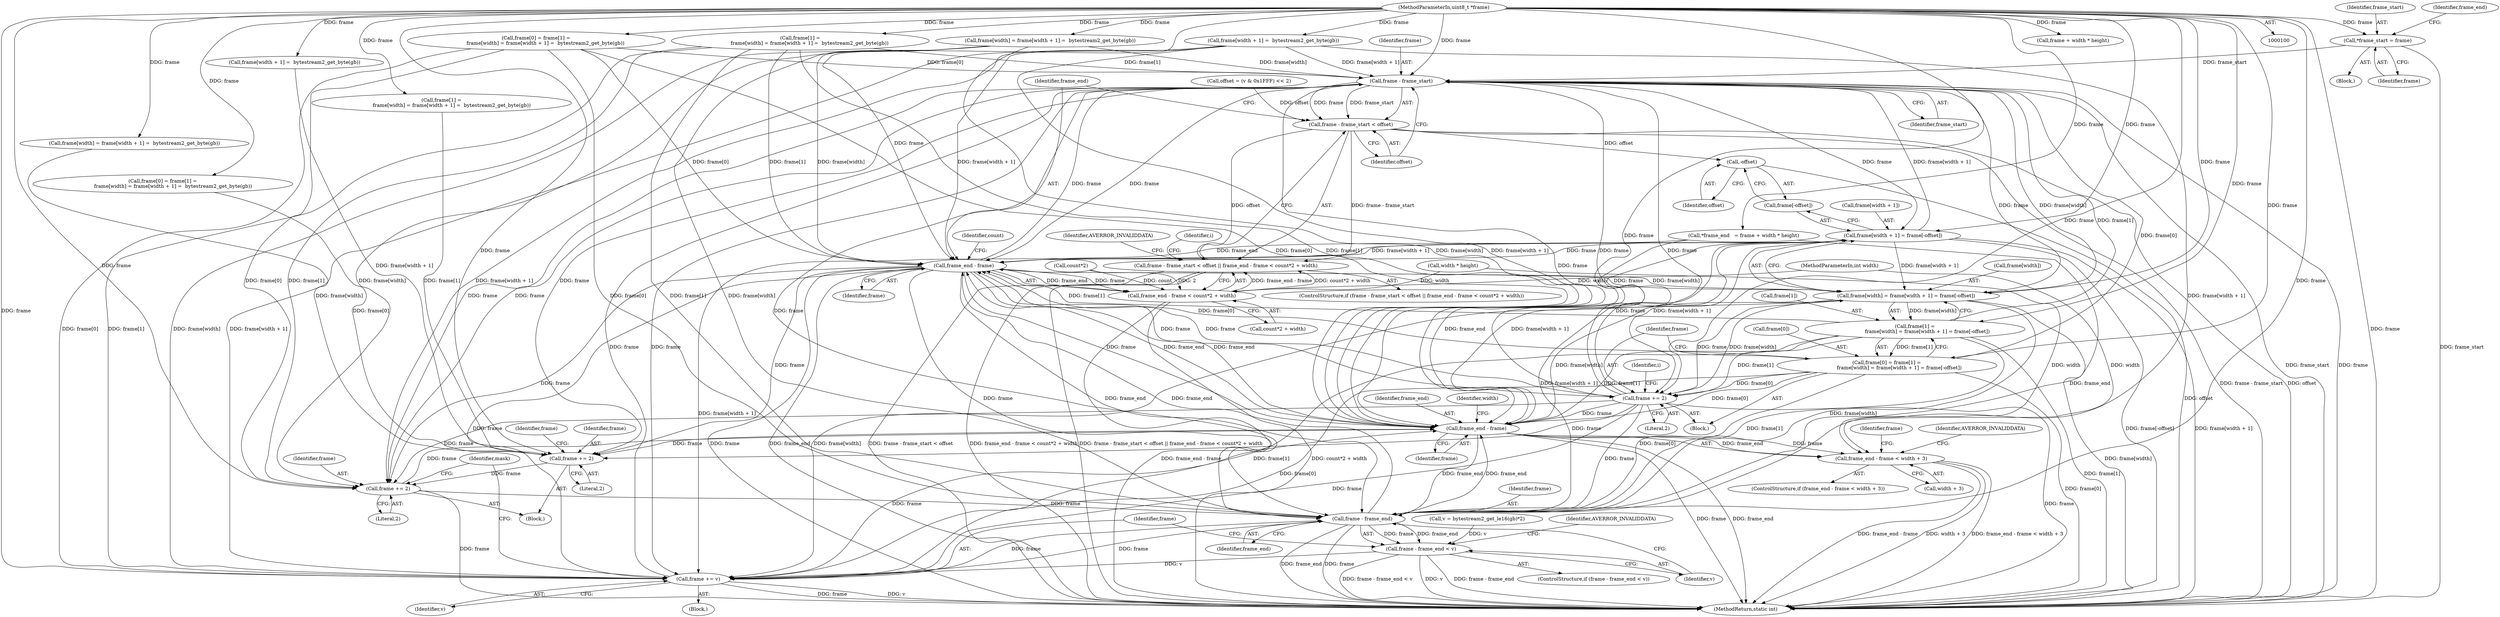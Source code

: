 digraph "1_FFmpeg_f52fbf4f3ed02a7d872d8a102006f29b4421f360@pointer" {
"1000107" [label="(Call,*frame_start = frame)"];
"1000102" [label="(MethodParameterIn,uint8_t *frame)"];
"1000186" [label="(Call,frame - frame_start)"];
"1000185" [label="(Call,frame - frame_start < offset)"];
"1000184" [label="(Call,frame - frame_start < offset || frame_end - frame < count*2 + width)"];
"1000231" [label="(Call,-offset)"];
"1000191" [label="(Call,frame_end - frame)"];
"1000190" [label="(Call,frame_end - frame < count*2 + width)"];
"1000219" [label="(Call,frame[width] = frame[width + 1] = frame[-offset])"];
"1000215" [label="(Call,frame[1] =\n                frame[width] = frame[width + 1] = frame[-offset])"];
"1000211" [label="(Call,frame[0] = frame[1] =\n                frame[width] = frame[width + 1] = frame[-offset])"];
"1000233" [label="(Call,frame += 2)"];
"1000223" [label="(Call,frame[width + 1] = frame[-offset])"];
"1000252" [label="(Call,frame - frame_end)"];
"1000251" [label="(Call,frame - frame_end < v)"];
"1000258" [label="(Call,frame += v)"];
"1000265" [label="(Call,frame_end - frame)"];
"1000264" [label="(Call,frame_end - frame < width + 3)"];
"1000293" [label="(Call,frame += 2)"];
"1000316" [label="(Call,frame += 2)"];
"1000285" [label="(Call,frame[width + 1] =  bytestream2_get_byte(gb))"];
"1000108" [label="(Identifier,frame_start)"];
"1000324" [label="(MethodReturn,static int)"];
"1000268" [label="(Call,width + 3)"];
"1000189" [label="(Identifier,offset)"];
"1000265" [label="(Call,frame_end - frame)"];
"1000184" [label="(Call,frame - frame_start < offset || frame_end - frame < count*2 + width)"];
"1000109" [label="(Identifier,frame)"];
"1000111" [label="(Call,*frame_end   = frame + width * height)"];
"1000277" [label="(Call,frame[1] =\n             frame[width] = frame[width + 1] =  bytestream2_get_byte(gb))"];
"1000102" [label="(MethodParameterIn,uint8_t *frame)"];
"1000220" [label="(Call,frame[width])"];
"1000219" [label="(Call,frame[width] = frame[width + 1] = frame[-offset])"];
"1000308" [label="(Call,frame[width + 1] =  bytestream2_get_byte(gb))"];
"1000244" [label="(Call,v = bytestream2_get_le16(gb)*2)"];
"1000267" [label="(Identifier,frame)"];
"1000235" [label="(Literal,2)"];
"1000243" [label="(Block,)"];
"1000223" [label="(Call,frame[width + 1] = frame[-offset])"];
"1000232" [label="(Identifier,offset)"];
"1000264" [label="(Call,frame_end - frame < width + 3)"];
"1000167" [label="(Call,offset = (v & 0x1FFF) << 2)"];
"1000251" [label="(Call,frame - frame_end < v)"];
"1000295" [label="(Literal,2)"];
"1000115" [label="(Call,width * height)"];
"1000298" [label="(Identifier,frame)"];
"1000194" [label="(Call,count*2 + width)"];
"1000196" [label="(Identifier,count)"];
"1000266" [label="(Identifier,frame_end)"];
"1000275" [label="(Identifier,frame)"];
"1000212" [label="(Call,frame[0])"];
"1000253" [label="(Identifier,frame)"];
"1000293" [label="(Call,frame += 2)"];
"1000113" [label="(Call,frame + width * height)"];
"1000258" [label="(Call,frame += v)"];
"1000193" [label="(Identifier,frame)"];
"1000255" [label="(Identifier,v)"];
"1000300" [label="(Call,frame[1] =\n            frame[width] = frame[width + 1] =  bytestream2_get_byte(gb))"];
"1000191" [label="(Call,frame_end - frame)"];
"1000304" [label="(Call,frame[width] = frame[width + 1] =  bytestream2_get_byte(gb))"];
"1000190" [label="(Call,frame_end - frame < count*2 + width)"];
"1000254" [label="(Identifier,frame_end)"];
"1000186" [label="(Call,frame - frame_start)"];
"1000260" [label="(Identifier,v)"];
"1000320" [label="(Identifier,mask)"];
"1000187" [label="(Identifier,frame)"];
"1000257" [label="(Identifier,AVERROR_INVALIDDATA)"];
"1000262" [label="(Block,)"];
"1000211" [label="(Call,frame[0] = frame[1] =\n                frame[width] = frame[width + 1] = frame[-offset])"];
"1000281" [label="(Call,frame[width] = frame[width + 1] =  bytestream2_get_byte(gb))"];
"1000263" [label="(ControlStructure,if (frame_end - frame < width + 3))"];
"1000112" [label="(Identifier,frame_end)"];
"1000272" [label="(Identifier,AVERROR_INVALIDDATA)"];
"1000200" [label="(Identifier,AVERROR_INVALIDDATA)"];
"1000216" [label="(Call,frame[1])"];
"1000269" [label="(Identifier,width)"];
"1000318" [label="(Literal,2)"];
"1000294" [label="(Identifier,frame)"];
"1000224" [label="(Call,frame[width + 1])"];
"1000231" [label="(Call,-offset)"];
"1000259" [label="(Identifier,frame)"];
"1000192" [label="(Identifier,frame_end)"];
"1000183" [label="(ControlStructure,if (frame - frame_start < offset || frame_end - frame < count*2 + width))"];
"1000195" [label="(Call,count*2)"];
"1000210" [label="(Block,)"];
"1000273" [label="(Call,frame[0] = frame[1] =\n             frame[width] = frame[width + 1] =  bytestream2_get_byte(gb))"];
"1000317" [label="(Identifier,frame)"];
"1000107" [label="(Call,*frame_start = frame)"];
"1000185" [label="(Call,frame - frame_start < offset)"];
"1000203" [label="(Identifier,i)"];
"1000252" [label="(Call,frame - frame_end)"];
"1000233" [label="(Call,frame += 2)"];
"1000234" [label="(Identifier,frame)"];
"1000296" [label="(Call,frame[0] = frame[1] =\n            frame[width] = frame[width + 1] =  bytestream2_get_byte(gb))"];
"1000316" [label="(Call,frame += 2)"];
"1000209" [label="(Identifier,i)"];
"1000250" [label="(ControlStructure,if (frame - frame_end < v))"];
"1000103" [label="(MethodParameterIn,int width)"];
"1000215" [label="(Call,frame[1] =\n                frame[width] = frame[width + 1] = frame[-offset])"];
"1000229" [label="(Call,frame[-offset])"];
"1000105" [label="(Block,)"];
"1000188" [label="(Identifier,frame_start)"];
"1000107" -> "1000105"  [label="AST: "];
"1000107" -> "1000109"  [label="CFG: "];
"1000108" -> "1000107"  [label="AST: "];
"1000109" -> "1000107"  [label="AST: "];
"1000112" -> "1000107"  [label="CFG: "];
"1000107" -> "1000324"  [label="DDG: frame_start"];
"1000102" -> "1000107"  [label="DDG: frame"];
"1000107" -> "1000186"  [label="DDG: frame_start"];
"1000102" -> "1000100"  [label="AST: "];
"1000102" -> "1000324"  [label="DDG: frame"];
"1000102" -> "1000111"  [label="DDG: frame"];
"1000102" -> "1000113"  [label="DDG: frame"];
"1000102" -> "1000186"  [label="DDG: frame"];
"1000102" -> "1000191"  [label="DDG: frame"];
"1000102" -> "1000211"  [label="DDG: frame"];
"1000102" -> "1000215"  [label="DDG: frame"];
"1000102" -> "1000219"  [label="DDG: frame"];
"1000102" -> "1000223"  [label="DDG: frame"];
"1000102" -> "1000233"  [label="DDG: frame"];
"1000102" -> "1000252"  [label="DDG: frame"];
"1000102" -> "1000258"  [label="DDG: frame"];
"1000102" -> "1000265"  [label="DDG: frame"];
"1000102" -> "1000273"  [label="DDG: frame"];
"1000102" -> "1000277"  [label="DDG: frame"];
"1000102" -> "1000281"  [label="DDG: frame"];
"1000102" -> "1000285"  [label="DDG: frame"];
"1000102" -> "1000293"  [label="DDG: frame"];
"1000102" -> "1000296"  [label="DDG: frame"];
"1000102" -> "1000300"  [label="DDG: frame"];
"1000102" -> "1000304"  [label="DDG: frame"];
"1000102" -> "1000308"  [label="DDG: frame"];
"1000102" -> "1000316"  [label="DDG: frame"];
"1000186" -> "1000185"  [label="AST: "];
"1000186" -> "1000188"  [label="CFG: "];
"1000187" -> "1000186"  [label="AST: "];
"1000188" -> "1000186"  [label="AST: "];
"1000189" -> "1000186"  [label="CFG: "];
"1000186" -> "1000324"  [label="DDG: frame_start"];
"1000186" -> "1000324"  [label="DDG: frame"];
"1000186" -> "1000185"  [label="DDG: frame"];
"1000186" -> "1000185"  [label="DDG: frame_start"];
"1000258" -> "1000186"  [label="DDG: frame"];
"1000308" -> "1000186"  [label="DDG: frame[width + 1]"];
"1000215" -> "1000186"  [label="DDG: frame[1]"];
"1000304" -> "1000186"  [label="DDG: frame[width]"];
"1000300" -> "1000186"  [label="DDG: frame[1]"];
"1000191" -> "1000186"  [label="DDG: frame"];
"1000211" -> "1000186"  [label="DDG: frame[0]"];
"1000296" -> "1000186"  [label="DDG: frame[0]"];
"1000233" -> "1000186"  [label="DDG: frame"];
"1000219" -> "1000186"  [label="DDG: frame[width]"];
"1000223" -> "1000186"  [label="DDG: frame[width + 1]"];
"1000316" -> "1000186"  [label="DDG: frame"];
"1000186" -> "1000191"  [label="DDG: frame"];
"1000186" -> "1000219"  [label="DDG: frame"];
"1000186" -> "1000223"  [label="DDG: frame"];
"1000186" -> "1000233"  [label="DDG: frame"];
"1000186" -> "1000252"  [label="DDG: frame"];
"1000186" -> "1000258"  [label="DDG: frame"];
"1000186" -> "1000265"  [label="DDG: frame"];
"1000186" -> "1000293"  [label="DDG: frame"];
"1000186" -> "1000316"  [label="DDG: frame"];
"1000185" -> "1000184"  [label="AST: "];
"1000185" -> "1000189"  [label="CFG: "];
"1000189" -> "1000185"  [label="AST: "];
"1000192" -> "1000185"  [label="CFG: "];
"1000184" -> "1000185"  [label="CFG: "];
"1000185" -> "1000324"  [label="DDG: frame - frame_start"];
"1000185" -> "1000324"  [label="DDG: offset"];
"1000185" -> "1000184"  [label="DDG: frame - frame_start"];
"1000185" -> "1000184"  [label="DDG: offset"];
"1000167" -> "1000185"  [label="DDG: offset"];
"1000185" -> "1000231"  [label="DDG: offset"];
"1000184" -> "1000183"  [label="AST: "];
"1000184" -> "1000190"  [label="CFG: "];
"1000190" -> "1000184"  [label="AST: "];
"1000200" -> "1000184"  [label="CFG: "];
"1000203" -> "1000184"  [label="CFG: "];
"1000184" -> "1000324"  [label="DDG: frame - frame_start < offset"];
"1000184" -> "1000324"  [label="DDG: frame_end - frame < count*2 + width"];
"1000184" -> "1000324"  [label="DDG: frame - frame_start < offset || frame_end - frame < count*2 + width"];
"1000190" -> "1000184"  [label="DDG: frame_end - frame"];
"1000190" -> "1000184"  [label="DDG: count*2 + width"];
"1000231" -> "1000229"  [label="AST: "];
"1000231" -> "1000232"  [label="CFG: "];
"1000232" -> "1000231"  [label="AST: "];
"1000229" -> "1000231"  [label="CFG: "];
"1000231" -> "1000324"  [label="DDG: offset"];
"1000191" -> "1000190"  [label="AST: "];
"1000191" -> "1000193"  [label="CFG: "];
"1000192" -> "1000191"  [label="AST: "];
"1000193" -> "1000191"  [label="AST: "];
"1000196" -> "1000191"  [label="CFG: "];
"1000191" -> "1000324"  [label="DDG: frame"];
"1000191" -> "1000324"  [label="DDG: frame_end"];
"1000191" -> "1000190"  [label="DDG: frame_end"];
"1000191" -> "1000190"  [label="DDG: frame"];
"1000252" -> "1000191"  [label="DDG: frame_end"];
"1000265" -> "1000191"  [label="DDG: frame_end"];
"1000111" -> "1000191"  [label="DDG: frame_end"];
"1000308" -> "1000191"  [label="DDG: frame[width + 1]"];
"1000215" -> "1000191"  [label="DDG: frame[1]"];
"1000304" -> "1000191"  [label="DDG: frame[width]"];
"1000300" -> "1000191"  [label="DDG: frame[1]"];
"1000219" -> "1000191"  [label="DDG: frame[width]"];
"1000223" -> "1000191"  [label="DDG: frame[width + 1]"];
"1000211" -> "1000191"  [label="DDG: frame[0]"];
"1000296" -> "1000191"  [label="DDG: frame[0]"];
"1000233" -> "1000191"  [label="DDG: frame"];
"1000191" -> "1000219"  [label="DDG: frame"];
"1000191" -> "1000223"  [label="DDG: frame"];
"1000191" -> "1000233"  [label="DDG: frame"];
"1000191" -> "1000252"  [label="DDG: frame"];
"1000191" -> "1000252"  [label="DDG: frame_end"];
"1000191" -> "1000258"  [label="DDG: frame"];
"1000191" -> "1000265"  [label="DDG: frame_end"];
"1000191" -> "1000265"  [label="DDG: frame"];
"1000191" -> "1000293"  [label="DDG: frame"];
"1000191" -> "1000316"  [label="DDG: frame"];
"1000190" -> "1000194"  [label="CFG: "];
"1000194" -> "1000190"  [label="AST: "];
"1000190" -> "1000324"  [label="DDG: count*2 + width"];
"1000190" -> "1000324"  [label="DDG: frame_end - frame"];
"1000195" -> "1000190"  [label="DDG: count"];
"1000195" -> "1000190"  [label="DDG: 2"];
"1000115" -> "1000190"  [label="DDG: width"];
"1000103" -> "1000190"  [label="DDG: width"];
"1000219" -> "1000215"  [label="AST: "];
"1000219" -> "1000223"  [label="CFG: "];
"1000220" -> "1000219"  [label="AST: "];
"1000223" -> "1000219"  [label="AST: "];
"1000215" -> "1000219"  [label="CFG: "];
"1000219" -> "1000324"  [label="DDG: frame[width]"];
"1000219" -> "1000215"  [label="DDG: frame[width]"];
"1000223" -> "1000219"  [label="DDG: frame[width + 1]"];
"1000233" -> "1000219"  [label="DDG: frame"];
"1000219" -> "1000233"  [label="DDG: frame[width]"];
"1000219" -> "1000252"  [label="DDG: frame[width]"];
"1000219" -> "1000258"  [label="DDG: frame[width]"];
"1000219" -> "1000265"  [label="DDG: frame[width]"];
"1000215" -> "1000211"  [label="AST: "];
"1000216" -> "1000215"  [label="AST: "];
"1000211" -> "1000215"  [label="CFG: "];
"1000215" -> "1000324"  [label="DDG: frame[1]"];
"1000215" -> "1000211"  [label="DDG: frame[1]"];
"1000215" -> "1000233"  [label="DDG: frame[1]"];
"1000215" -> "1000252"  [label="DDG: frame[1]"];
"1000215" -> "1000258"  [label="DDG: frame[1]"];
"1000215" -> "1000265"  [label="DDG: frame[1]"];
"1000211" -> "1000210"  [label="AST: "];
"1000212" -> "1000211"  [label="AST: "];
"1000234" -> "1000211"  [label="CFG: "];
"1000211" -> "1000324"  [label="DDG: frame[0]"];
"1000211" -> "1000233"  [label="DDG: frame[0]"];
"1000211" -> "1000252"  [label="DDG: frame[0]"];
"1000211" -> "1000258"  [label="DDG: frame[0]"];
"1000211" -> "1000265"  [label="DDG: frame[0]"];
"1000233" -> "1000210"  [label="AST: "];
"1000233" -> "1000235"  [label="CFG: "];
"1000234" -> "1000233"  [label="AST: "];
"1000235" -> "1000233"  [label="AST: "];
"1000209" -> "1000233"  [label="CFG: "];
"1000233" -> "1000324"  [label="DDG: frame"];
"1000233" -> "1000223"  [label="DDG: frame"];
"1000223" -> "1000233"  [label="DDG: frame[width + 1]"];
"1000233" -> "1000252"  [label="DDG: frame"];
"1000233" -> "1000258"  [label="DDG: frame"];
"1000233" -> "1000265"  [label="DDG: frame"];
"1000233" -> "1000293"  [label="DDG: frame"];
"1000233" -> "1000316"  [label="DDG: frame"];
"1000223" -> "1000229"  [label="CFG: "];
"1000224" -> "1000223"  [label="AST: "];
"1000229" -> "1000223"  [label="AST: "];
"1000223" -> "1000324"  [label="DDG: frame[-offset]"];
"1000223" -> "1000324"  [label="DDG: frame[width + 1]"];
"1000223" -> "1000252"  [label="DDG: frame[width + 1]"];
"1000223" -> "1000258"  [label="DDG: frame[width + 1]"];
"1000223" -> "1000265"  [label="DDG: frame[width + 1]"];
"1000252" -> "1000251"  [label="AST: "];
"1000252" -> "1000254"  [label="CFG: "];
"1000253" -> "1000252"  [label="AST: "];
"1000254" -> "1000252"  [label="AST: "];
"1000255" -> "1000252"  [label="CFG: "];
"1000252" -> "1000324"  [label="DDG: frame"];
"1000252" -> "1000324"  [label="DDG: frame_end"];
"1000252" -> "1000251"  [label="DDG: frame"];
"1000252" -> "1000251"  [label="DDG: frame_end"];
"1000258" -> "1000252"  [label="DDG: frame"];
"1000308" -> "1000252"  [label="DDG: frame[width + 1]"];
"1000304" -> "1000252"  [label="DDG: frame[width]"];
"1000300" -> "1000252"  [label="DDG: frame[1]"];
"1000296" -> "1000252"  [label="DDG: frame[0]"];
"1000316" -> "1000252"  [label="DDG: frame"];
"1000265" -> "1000252"  [label="DDG: frame_end"];
"1000111" -> "1000252"  [label="DDG: frame_end"];
"1000252" -> "1000258"  [label="DDG: frame"];
"1000252" -> "1000265"  [label="DDG: frame_end"];
"1000251" -> "1000250"  [label="AST: "];
"1000251" -> "1000255"  [label="CFG: "];
"1000255" -> "1000251"  [label="AST: "];
"1000257" -> "1000251"  [label="CFG: "];
"1000259" -> "1000251"  [label="CFG: "];
"1000251" -> "1000324"  [label="DDG: frame - frame_end < v"];
"1000251" -> "1000324"  [label="DDG: v"];
"1000251" -> "1000324"  [label="DDG: frame - frame_end"];
"1000244" -> "1000251"  [label="DDG: v"];
"1000251" -> "1000258"  [label="DDG: v"];
"1000258" -> "1000243"  [label="AST: "];
"1000258" -> "1000260"  [label="CFG: "];
"1000259" -> "1000258"  [label="AST: "];
"1000260" -> "1000258"  [label="AST: "];
"1000320" -> "1000258"  [label="CFG: "];
"1000258" -> "1000324"  [label="DDG: frame"];
"1000258" -> "1000324"  [label="DDG: v"];
"1000308" -> "1000258"  [label="DDG: frame[width + 1]"];
"1000304" -> "1000258"  [label="DDG: frame[width]"];
"1000300" -> "1000258"  [label="DDG: frame[1]"];
"1000296" -> "1000258"  [label="DDG: frame[0]"];
"1000258" -> "1000265"  [label="DDG: frame"];
"1000265" -> "1000264"  [label="AST: "];
"1000265" -> "1000267"  [label="CFG: "];
"1000266" -> "1000265"  [label="AST: "];
"1000267" -> "1000265"  [label="AST: "];
"1000269" -> "1000265"  [label="CFG: "];
"1000265" -> "1000324"  [label="DDG: frame"];
"1000265" -> "1000324"  [label="DDG: frame_end"];
"1000265" -> "1000264"  [label="DDG: frame_end"];
"1000265" -> "1000264"  [label="DDG: frame"];
"1000111" -> "1000265"  [label="DDG: frame_end"];
"1000308" -> "1000265"  [label="DDG: frame[width + 1]"];
"1000304" -> "1000265"  [label="DDG: frame[width]"];
"1000300" -> "1000265"  [label="DDG: frame[1]"];
"1000296" -> "1000265"  [label="DDG: frame[0]"];
"1000316" -> "1000265"  [label="DDG: frame"];
"1000265" -> "1000293"  [label="DDG: frame"];
"1000264" -> "1000263"  [label="AST: "];
"1000264" -> "1000268"  [label="CFG: "];
"1000268" -> "1000264"  [label="AST: "];
"1000272" -> "1000264"  [label="CFG: "];
"1000275" -> "1000264"  [label="CFG: "];
"1000264" -> "1000324"  [label="DDG: frame_end - frame"];
"1000264" -> "1000324"  [label="DDG: width + 3"];
"1000264" -> "1000324"  [label="DDG: frame_end - frame < width + 3"];
"1000115" -> "1000264"  [label="DDG: width"];
"1000103" -> "1000264"  [label="DDG: width"];
"1000293" -> "1000262"  [label="AST: "];
"1000293" -> "1000295"  [label="CFG: "];
"1000294" -> "1000293"  [label="AST: "];
"1000295" -> "1000293"  [label="AST: "];
"1000298" -> "1000293"  [label="CFG: "];
"1000285" -> "1000293"  [label="DDG: frame[width + 1]"];
"1000281" -> "1000293"  [label="DDG: frame[width]"];
"1000273" -> "1000293"  [label="DDG: frame[0]"];
"1000277" -> "1000293"  [label="DDG: frame[1]"];
"1000293" -> "1000316"  [label="DDG: frame"];
"1000316" -> "1000262"  [label="AST: "];
"1000316" -> "1000318"  [label="CFG: "];
"1000317" -> "1000316"  [label="AST: "];
"1000318" -> "1000316"  [label="AST: "];
"1000320" -> "1000316"  [label="CFG: "];
"1000316" -> "1000324"  [label="DDG: frame"];
"1000308" -> "1000316"  [label="DDG: frame[width + 1]"];
"1000304" -> "1000316"  [label="DDG: frame[width]"];
"1000300" -> "1000316"  [label="DDG: frame[1]"];
"1000296" -> "1000316"  [label="DDG: frame[0]"];
}
